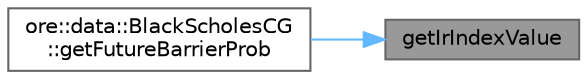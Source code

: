 digraph "getIrIndexValue"
{
 // INTERACTIVE_SVG=YES
 // LATEX_PDF_SIZE
  bgcolor="transparent";
  edge [fontname=Helvetica,fontsize=10,labelfontname=Helvetica,labelfontsize=10];
  node [fontname=Helvetica,fontsize=10,shape=box,height=0.2,width=0.4];
  rankdir="RL";
  Node1 [label="getIrIndexValue",height=0.2,width=0.4,color="gray40", fillcolor="grey60", style="filled", fontcolor="black",tooltip=" "];
  Node1 -> Node2 [dir="back",color="steelblue1",style="solid"];
  Node2 [label="ore::data::BlackScholesCG\l::getFutureBarrierProb",height=0.2,width=0.4,color="grey40", fillcolor="white", style="filled",URL="$classore_1_1data_1_1_black_scholes_c_g.html#a4881d30442518e57e72ec865222d5940",tooltip=" "];
}
